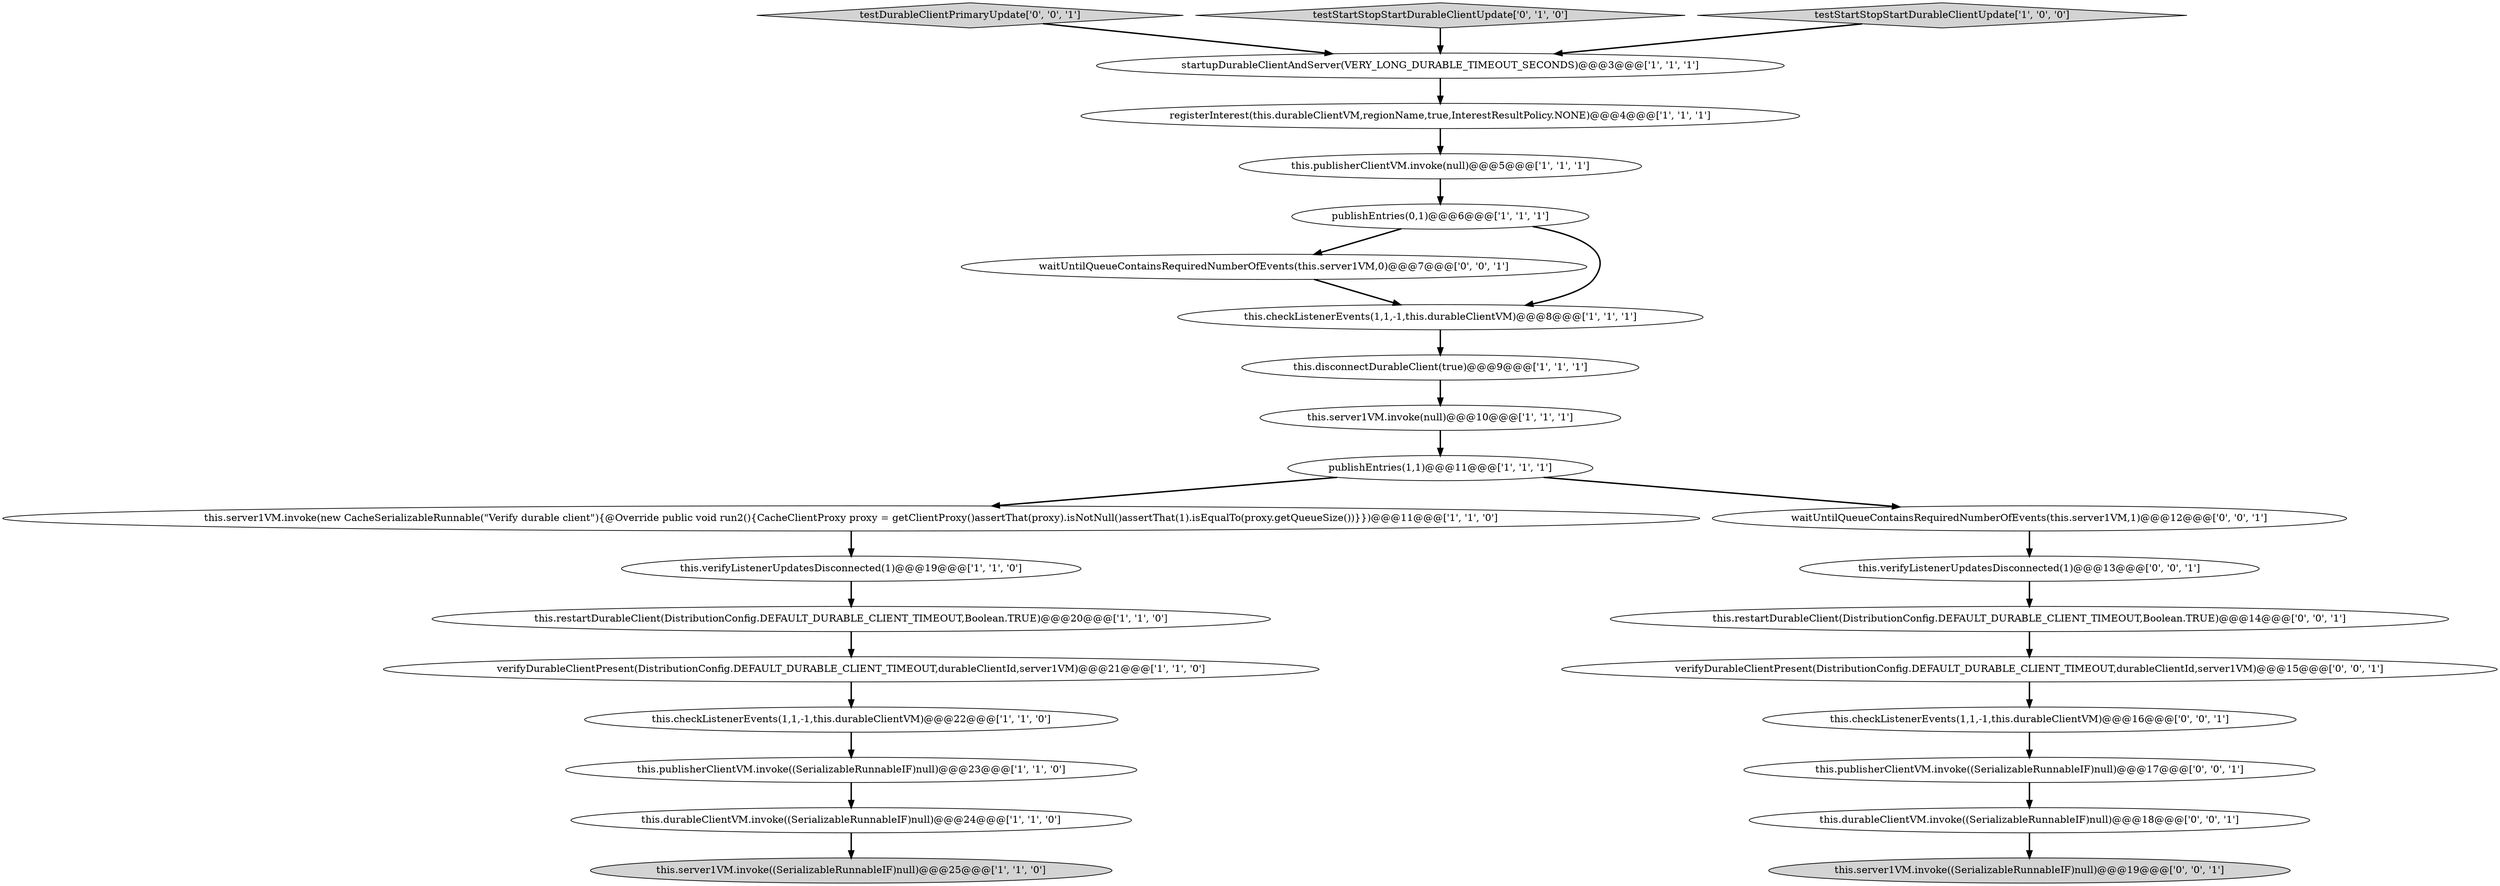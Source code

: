 digraph {
22 [style = filled, label = "this.server1VM.invoke((SerializableRunnableIF)null)@@@19@@@['0', '0', '1']", fillcolor = lightgray, shape = ellipse image = "AAA0AAABBB3BBB"];
20 [style = filled, label = "testDurableClientPrimaryUpdate['0', '0', '1']", fillcolor = lightgray, shape = diamond image = "AAA0AAABBB3BBB"];
2 [style = filled, label = "verifyDurableClientPresent(DistributionConfig.DEFAULT_DURABLE_CLIENT_TIMEOUT,durableClientId,server1VM)@@@21@@@['1', '1', '0']", fillcolor = white, shape = ellipse image = "AAA0AAABBB1BBB"];
12 [style = filled, label = "this.server1VM.invoke(new CacheSerializableRunnable(\"Verify durable client\"){@Override public void run2(){CacheClientProxy proxy = getClientProxy()assertThat(proxy).isNotNull()assertThat(1).isEqualTo(proxy.getQueueSize())}})@@@11@@@['1', '1', '0']", fillcolor = white, shape = ellipse image = "AAA0AAABBB1BBB"];
14 [style = filled, label = "this.restartDurableClient(DistributionConfig.DEFAULT_DURABLE_CLIENT_TIMEOUT,Boolean.TRUE)@@@20@@@['1', '1', '0']", fillcolor = white, shape = ellipse image = "AAA0AAABBB1BBB"];
9 [style = filled, label = "this.publisherClientVM.invoke((SerializableRunnableIF)null)@@@23@@@['1', '1', '0']", fillcolor = white, shape = ellipse image = "AAA0AAABBB1BBB"];
6 [style = filled, label = "publishEntries(1,1)@@@11@@@['1', '1', '1']", fillcolor = white, shape = ellipse image = "AAA0AAABBB1BBB"];
3 [style = filled, label = "this.server1VM.invoke((SerializableRunnableIF)null)@@@25@@@['1', '1', '0']", fillcolor = lightgray, shape = ellipse image = "AAA0AAABBB1BBB"];
10 [style = filled, label = "startupDurableClientAndServer(VERY_LONG_DURABLE_TIMEOUT_SECONDS)@@@3@@@['1', '1', '1']", fillcolor = white, shape = ellipse image = "AAA0AAABBB1BBB"];
23 [style = filled, label = "waitUntilQueueContainsRequiredNumberOfEvents(this.server1VM,1)@@@12@@@['0', '0', '1']", fillcolor = white, shape = ellipse image = "AAA0AAABBB3BBB"];
15 [style = filled, label = "this.disconnectDurableClient(true)@@@9@@@['1', '1', '1']", fillcolor = white, shape = ellipse image = "AAA0AAABBB1BBB"];
16 [style = filled, label = "this.publisherClientVM.invoke(null)@@@5@@@['1', '1', '1']", fillcolor = white, shape = ellipse image = "AAA0AAABBB1BBB"];
8 [style = filled, label = "this.durableClientVM.invoke((SerializableRunnableIF)null)@@@24@@@['1', '1', '0']", fillcolor = white, shape = ellipse image = "AAA0AAABBB1BBB"];
5 [style = filled, label = "this.verifyListenerUpdatesDisconnected(1)@@@19@@@['1', '1', '0']", fillcolor = white, shape = ellipse image = "AAA0AAABBB1BBB"];
0 [style = filled, label = "this.checkListenerEvents(1,1,-1,this.durableClientVM)@@@22@@@['1', '1', '0']", fillcolor = white, shape = ellipse image = "AAA0AAABBB1BBB"];
19 [style = filled, label = "this.restartDurableClient(DistributionConfig.DEFAULT_DURABLE_CLIENT_TIMEOUT,Boolean.TRUE)@@@14@@@['0', '0', '1']", fillcolor = white, shape = ellipse image = "AAA0AAABBB3BBB"];
26 [style = filled, label = "this.publisherClientVM.invoke((SerializableRunnableIF)null)@@@17@@@['0', '0', '1']", fillcolor = white, shape = ellipse image = "AAA0AAABBB3BBB"];
25 [style = filled, label = "verifyDurableClientPresent(DistributionConfig.DEFAULT_DURABLE_CLIENT_TIMEOUT,durableClientId,server1VM)@@@15@@@['0', '0', '1']", fillcolor = white, shape = ellipse image = "AAA0AAABBB3BBB"];
7 [style = filled, label = "this.server1VM.invoke(null)@@@10@@@['1', '1', '1']", fillcolor = white, shape = ellipse image = "AAA0AAABBB1BBB"];
17 [style = filled, label = "testStartStopStartDurableClientUpdate['0', '1', '0']", fillcolor = lightgray, shape = diamond image = "AAA0AAABBB2BBB"];
1 [style = filled, label = "registerInterest(this.durableClientVM,regionName,true,InterestResultPolicy.NONE)@@@4@@@['1', '1', '1']", fillcolor = white, shape = ellipse image = "AAA0AAABBB1BBB"];
24 [style = filled, label = "waitUntilQueueContainsRequiredNumberOfEvents(this.server1VM,0)@@@7@@@['0', '0', '1']", fillcolor = white, shape = ellipse image = "AAA0AAABBB3BBB"];
11 [style = filled, label = "publishEntries(0,1)@@@6@@@['1', '1', '1']", fillcolor = white, shape = ellipse image = "AAA0AAABBB1BBB"];
27 [style = filled, label = "this.durableClientVM.invoke((SerializableRunnableIF)null)@@@18@@@['0', '0', '1']", fillcolor = white, shape = ellipse image = "AAA0AAABBB3BBB"];
21 [style = filled, label = "this.checkListenerEvents(1,1,-1,this.durableClientVM)@@@16@@@['0', '0', '1']", fillcolor = white, shape = ellipse image = "AAA0AAABBB3BBB"];
4 [style = filled, label = "testStartStopStartDurableClientUpdate['1', '0', '0']", fillcolor = lightgray, shape = diamond image = "AAA0AAABBB1BBB"];
13 [style = filled, label = "this.checkListenerEvents(1,1,-1,this.durableClientVM)@@@8@@@['1', '1', '1']", fillcolor = white, shape = ellipse image = "AAA0AAABBB1BBB"];
18 [style = filled, label = "this.verifyListenerUpdatesDisconnected(1)@@@13@@@['0', '0', '1']", fillcolor = white, shape = ellipse image = "AAA0AAABBB3BBB"];
5->14 [style = bold, label=""];
13->15 [style = bold, label=""];
24->13 [style = bold, label=""];
20->10 [style = bold, label=""];
0->9 [style = bold, label=""];
7->6 [style = bold, label=""];
15->7 [style = bold, label=""];
11->24 [style = bold, label=""];
26->27 [style = bold, label=""];
8->3 [style = bold, label=""];
27->22 [style = bold, label=""];
25->21 [style = bold, label=""];
10->1 [style = bold, label=""];
19->25 [style = bold, label=""];
12->5 [style = bold, label=""];
18->19 [style = bold, label=""];
21->26 [style = bold, label=""];
11->13 [style = bold, label=""];
6->12 [style = bold, label=""];
23->18 [style = bold, label=""];
14->2 [style = bold, label=""];
4->10 [style = bold, label=""];
2->0 [style = bold, label=""];
9->8 [style = bold, label=""];
1->16 [style = bold, label=""];
6->23 [style = bold, label=""];
16->11 [style = bold, label=""];
17->10 [style = bold, label=""];
}
